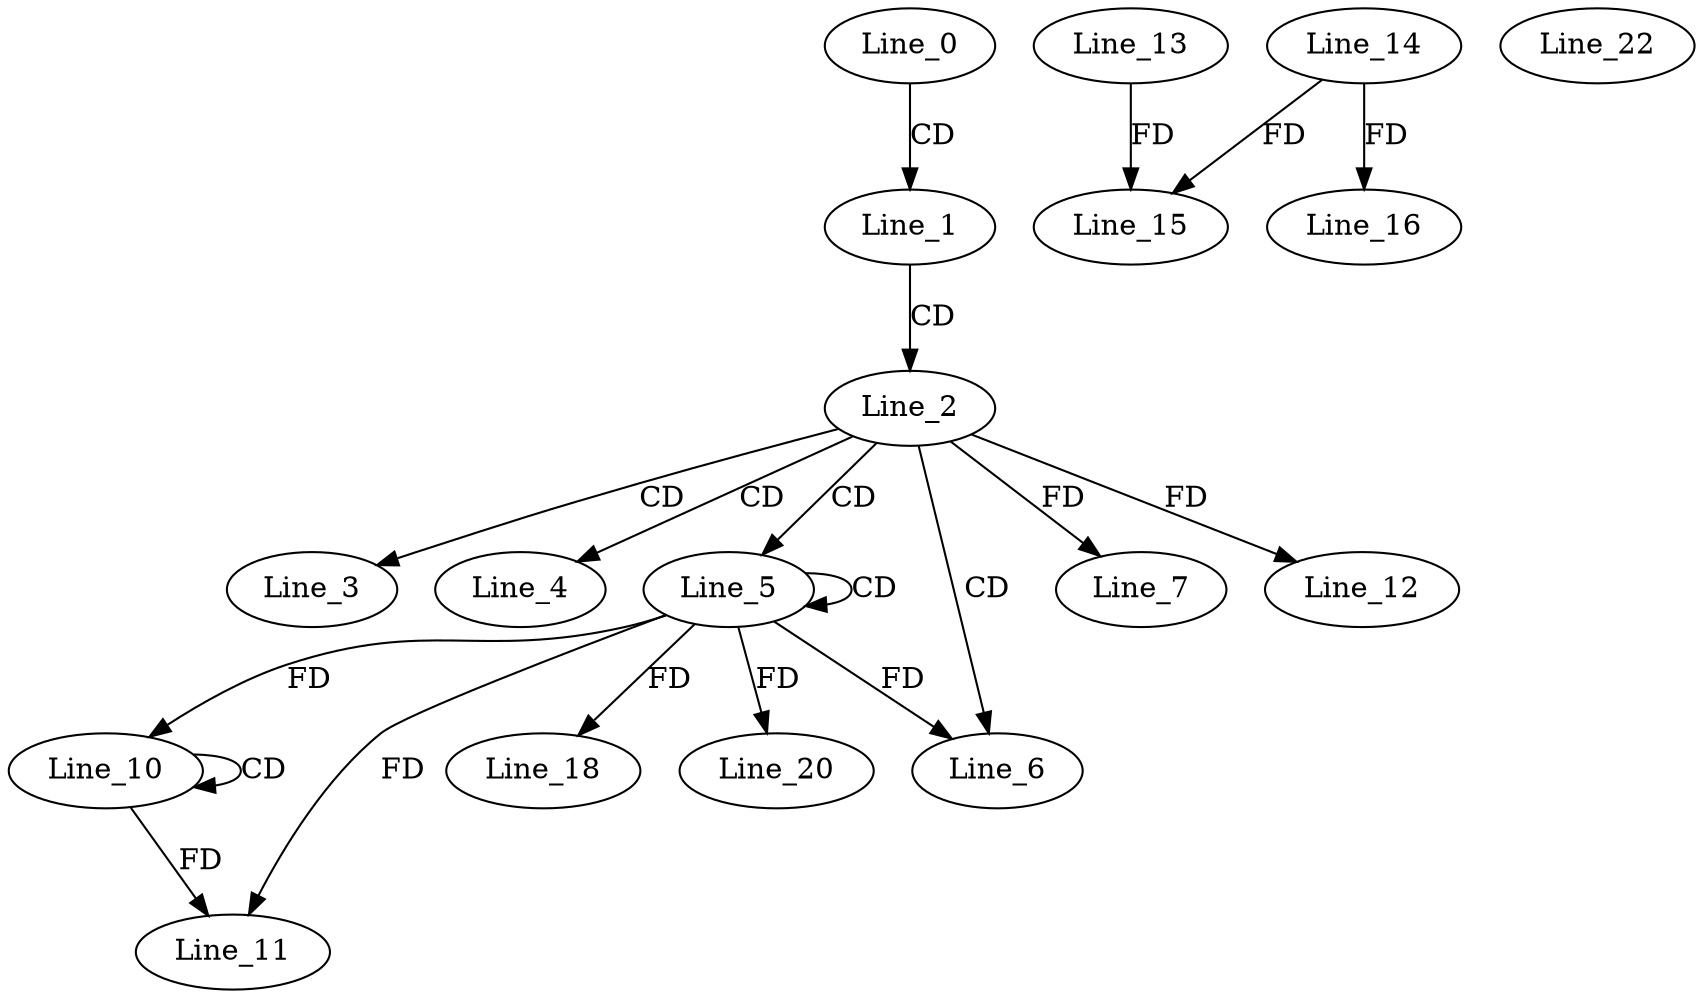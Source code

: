 digraph G {
  Line_0;
  Line_1;
  Line_2;
  Line_3;
  Line_4;
  Line_5;
  Line_5;
  Line_6;
  Line_7;
  Line_10;
  Line_10;
  Line_10;
  Line_11;
  Line_12;
  Line_13;
  Line_15;
  Line_14;
  Line_16;
  Line_18;
  Line_20;
  Line_22;
  Line_0 -> Line_1 [ label="CD" ];
  Line_1 -> Line_2 [ label="CD" ];
  Line_2 -> Line_3 [ label="CD" ];
  Line_2 -> Line_4 [ label="CD" ];
  Line_2 -> Line_5 [ label="CD" ];
  Line_5 -> Line_5 [ label="CD" ];
  Line_2 -> Line_6 [ label="CD" ];
  Line_5 -> Line_6 [ label="FD" ];
  Line_2 -> Line_7 [ label="FD" ];
  Line_10 -> Line_10 [ label="CD" ];
  Line_5 -> Line_10 [ label="FD" ];
  Line_10 -> Line_11 [ label="FD" ];
  Line_5 -> Line_11 [ label="FD" ];
  Line_2 -> Line_12 [ label="FD" ];
  Line_13 -> Line_15 [ label="FD" ];
  Line_14 -> Line_15 [ label="FD" ];
  Line_14 -> Line_16 [ label="FD" ];
  Line_5 -> Line_18 [ label="FD" ];
  Line_5 -> Line_20 [ label="FD" ];
}
